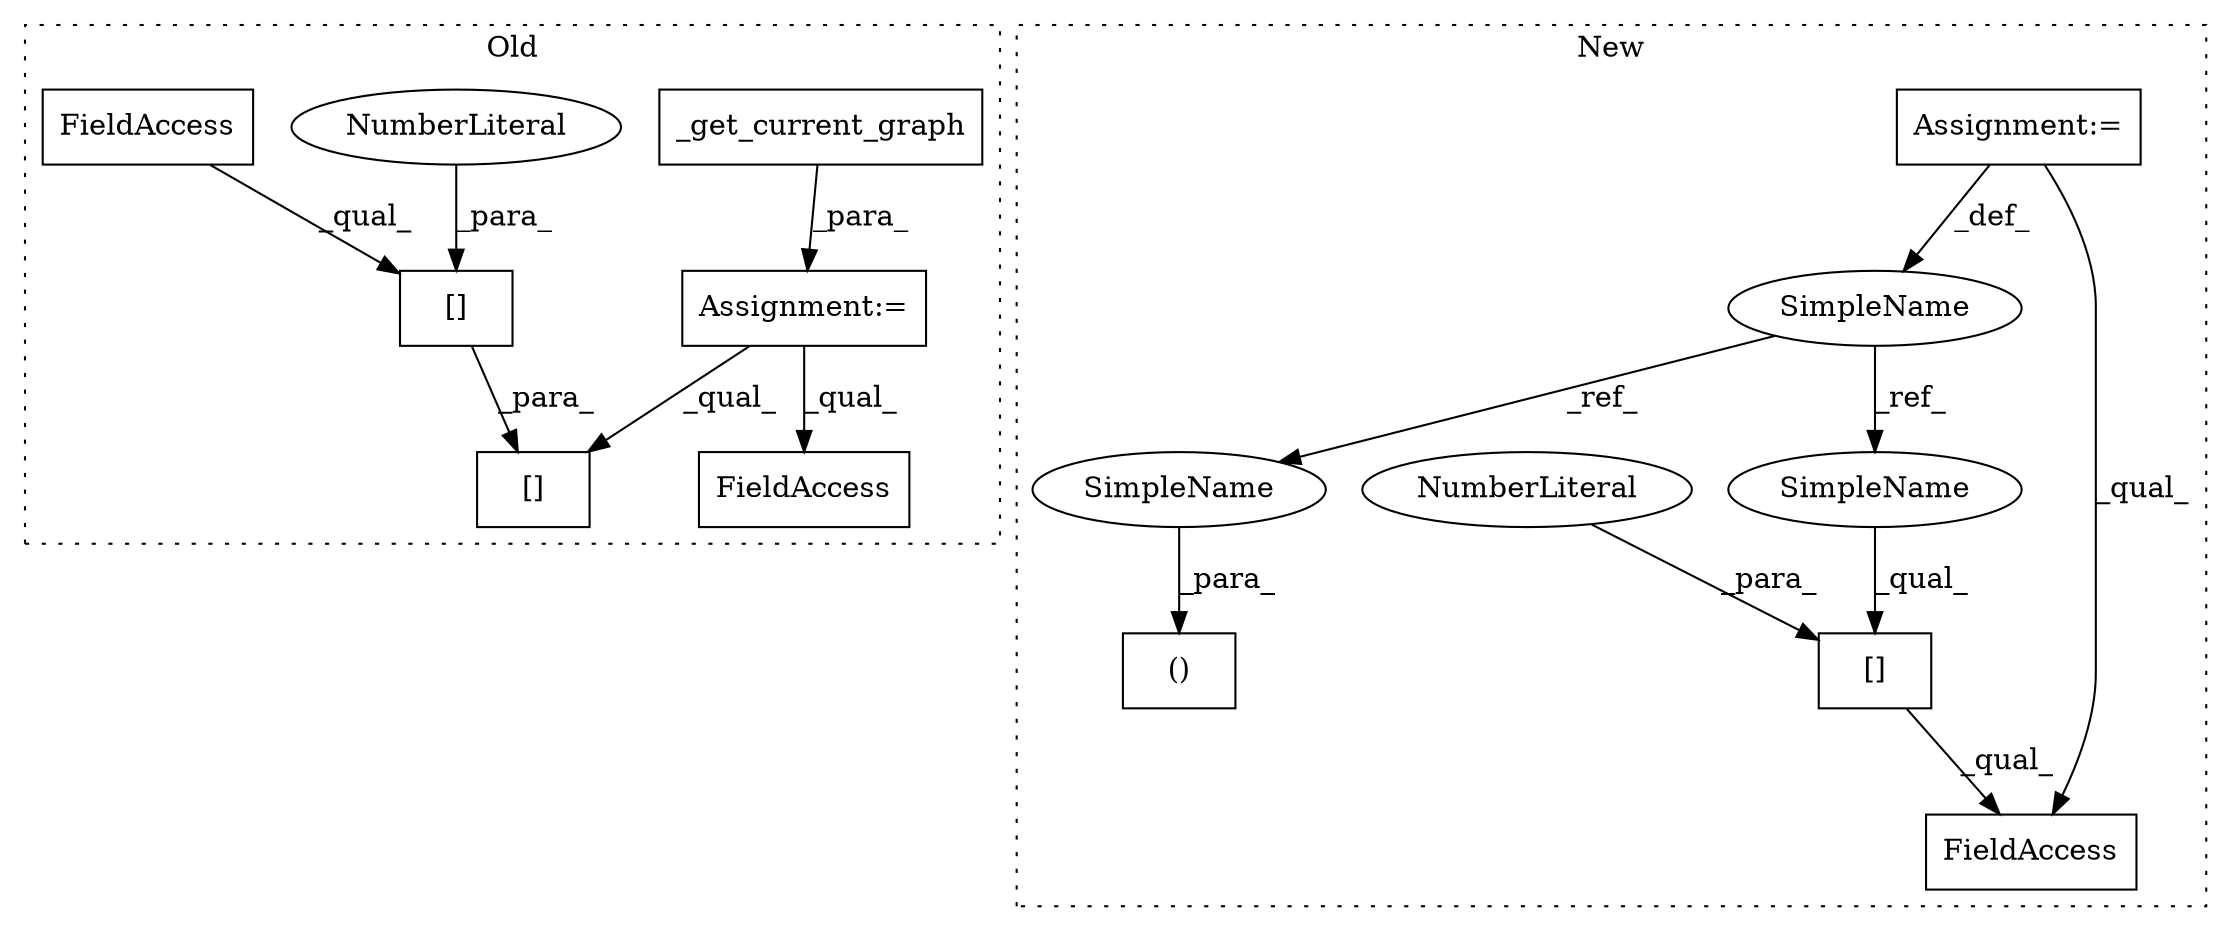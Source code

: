 digraph G {
subgraph cluster0 {
1 [label="_get_current_graph" a="32" s="43436" l="20" shape="box"];
3 [label="[]" a="2" s="43494,43510" l="2,1" shape="box"];
8 [label="Assignment:=" a="7" s="43430" l="1" shape="box"];
9 [label="[]" a="2" s="43496,43509" l="12,1" shape="box"];
10 [label="NumberLiteral" a="34" s="43508" l="1" shape="ellipse"];
11 [label="FieldAccess" a="22" s="43496" l="11" shape="box"];
13 [label="FieldAccess" a="22" s="43641" l="22" shape="box"];
label = "Old";
style="dotted";
}
subgraph cluster1 {
2 [label="()" a="106" s="56631" l="59" shape="box"];
4 [label="SimpleName" a="42" s="56586" l="11" shape="ellipse"];
5 [label="[]" a="2" s="56866,56879" l="12,1" shape="box"];
6 [label="NumberLiteral" a="34" s="56878" l="1" shape="ellipse"];
7 [label="Assignment:=" a="7" s="56586" l="11" shape="box"];
12 [label="FieldAccess" a="22" s="56866" l="20" shape="box"];
14 [label="SimpleName" a="42" s="56631" l="11" shape="ellipse"];
15 [label="SimpleName" a="42" s="56866" l="11" shape="ellipse"];
label = "New";
style="dotted";
}
1 -> 8 [label="_para_"];
4 -> 14 [label="_ref_"];
4 -> 15 [label="_ref_"];
5 -> 12 [label="_qual_"];
6 -> 5 [label="_para_"];
7 -> 4 [label="_def_"];
7 -> 12 [label="_qual_"];
8 -> 3 [label="_qual_"];
8 -> 13 [label="_qual_"];
9 -> 3 [label="_para_"];
10 -> 9 [label="_para_"];
11 -> 9 [label="_qual_"];
14 -> 2 [label="_para_"];
15 -> 5 [label="_qual_"];
}